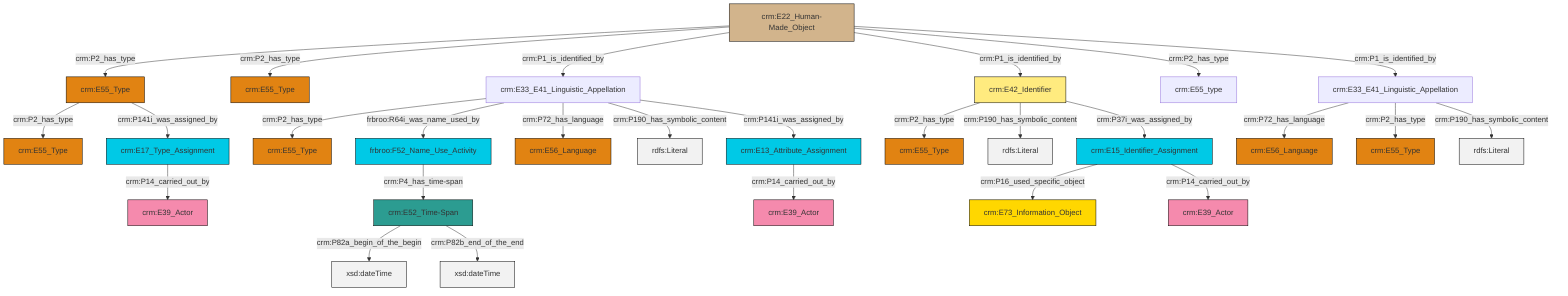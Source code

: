 graph TD
classDef Literal fill:#f2f2f2,stroke:#000000;
classDef CRM_Entity fill:#FFFFFF,stroke:#000000;
classDef Temporal_Entity fill:#00C9E6, stroke:#000000;
classDef Type fill:#E18312, stroke:#000000;
classDef Time-Span fill:#2C9C91, stroke:#000000;
classDef Appellation fill:#FFEB7F, stroke:#000000;
classDef Place fill:#008836, stroke:#000000;
classDef Persistent_Item fill:#B266B2, stroke:#000000;
classDef Conceptual_Object fill:#FFD700, stroke:#000000;
classDef Physical_Thing fill:#D2B48C, stroke:#000000;
classDef Actor fill:#f58aad, stroke:#000000;
classDef PC_Classes fill:#4ce600, stroke:#000000;
classDef Multi fill:#cccccc,stroke:#000000;

0["crm:E22_Human-Made_Object"]:::Physical_Thing -->|crm:P2_has_type| 1["crm:E55_Type"]:::Type
8["crm:E13_Attribute_Assignment"]:::Temporal_Entity -->|crm:P14_carried_out_by| 9["crm:E39_Actor"]:::Actor
1["crm:E55_Type"]:::Type -->|crm:P2_has_type| 10["crm:E55_Type"]:::Type
0["crm:E22_Human-Made_Object"]:::Physical_Thing -->|crm:P2_has_type| 13["crm:E55_Type"]:::Type
14["crm:E33_E41_Linguistic_Appellation"]:::Default -->|crm:P2_has_type| 16["crm:E55_Type"]:::Type
17["crm:E52_Time-Span"]:::Time-Span -->|crm:P82a_begin_of_the_begin| 18[xsd:dateTime]:::Literal
23["crm:E42_Identifier"]:::Appellation -->|crm:P2_has_type| 24["crm:E55_Type"]:::Type
0["crm:E22_Human-Made_Object"]:::Physical_Thing -->|crm:P1_is_identified_by| 14["crm:E33_E41_Linguistic_Appellation"]:::Default
0["crm:E22_Human-Made_Object"]:::Physical_Thing -->|crm:P1_is_identified_by| 23["crm:E42_Identifier"]:::Appellation
19["crm:E33_E41_Linguistic_Appellation"]:::Default -->|crm:P72_has_language| 26["crm:E56_Language"]:::Type
19["crm:E33_E41_Linguistic_Appellation"]:::Default -->|crm:P2_has_type| 27["crm:E55_Type"]:::Type
0["crm:E22_Human-Made_Object"]:::Physical_Thing -->|crm:P2_has_type| 2["crm:E55_type"]:::Default
14["crm:E33_E41_Linguistic_Appellation"]:::Default -->|frbroo:R64i_was_name_used_by| 29["frbroo:F52_Name_Use_Activity"]:::Temporal_Entity
0["crm:E22_Human-Made_Object"]:::Physical_Thing -->|crm:P1_is_identified_by| 19["crm:E33_E41_Linguistic_Appellation"]:::Default
17["crm:E52_Time-Span"]:::Time-Span -->|crm:P82b_end_of_the_end| 35[xsd:dateTime]:::Literal
19["crm:E33_E41_Linguistic_Appellation"]:::Default -->|crm:P190_has_symbolic_content| 38[rdfs:Literal]:::Literal
29["frbroo:F52_Name_Use_Activity"]:::Temporal_Entity -->|crm:P4_has_time-span| 17["crm:E52_Time-Span"]:::Time-Span
4["crm:E15_Identifier_Assignment"]:::Temporal_Entity -->|crm:P16_used_specific_object| 11["crm:E73_Information_Object"]:::Conceptual_Object
23["crm:E42_Identifier"]:::Appellation -->|crm:P190_has_symbolic_content| 40[rdfs:Literal]:::Literal
14["crm:E33_E41_Linguistic_Appellation"]:::Default -->|crm:P72_has_language| 30["crm:E56_Language"]:::Type
23["crm:E42_Identifier"]:::Appellation -->|crm:P37i_was_assigned_by| 4["crm:E15_Identifier_Assignment"]:::Temporal_Entity
1["crm:E55_Type"]:::Type -->|crm:P141i_was_assigned_by| 32["crm:E17_Type_Assignment"]:::Temporal_Entity
14["crm:E33_E41_Linguistic_Appellation"]:::Default -->|crm:P190_has_symbolic_content| 45[rdfs:Literal]:::Literal
32["crm:E17_Type_Assignment"]:::Temporal_Entity -->|crm:P14_carried_out_by| 6["crm:E39_Actor"]:::Actor
4["crm:E15_Identifier_Assignment"]:::Temporal_Entity -->|crm:P14_carried_out_by| 21["crm:E39_Actor"]:::Actor
14["crm:E33_E41_Linguistic_Appellation"]:::Default -->|crm:P141i_was_assigned_by| 8["crm:E13_Attribute_Assignment"]:::Temporal_Entity